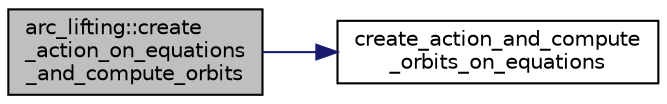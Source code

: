 digraph "arc_lifting::create_action_on_equations_and_compute_orbits"
{
  edge [fontname="Helvetica",fontsize="10",labelfontname="Helvetica",labelfontsize="10"];
  node [fontname="Helvetica",fontsize="10",shape=record];
  rankdir="LR";
  Node7 [label="arc_lifting::create\l_action_on_equations\l_and_compute_orbits",height=0.2,width=0.4,color="black", fillcolor="grey75", style="filled", fontcolor="black"];
  Node7 -> Node8 [color="midnightblue",fontsize="10",style="solid",fontname="Helvetica"];
  Node8 [label="create_action_and_compute\l_orbits_on_equations",height=0.2,width=0.4,color="black", fillcolor="white", style="filled",URL="$d5/d90/action__global_8_c.html#a510dc360d7da8778e923063db39ddb72"];
}
